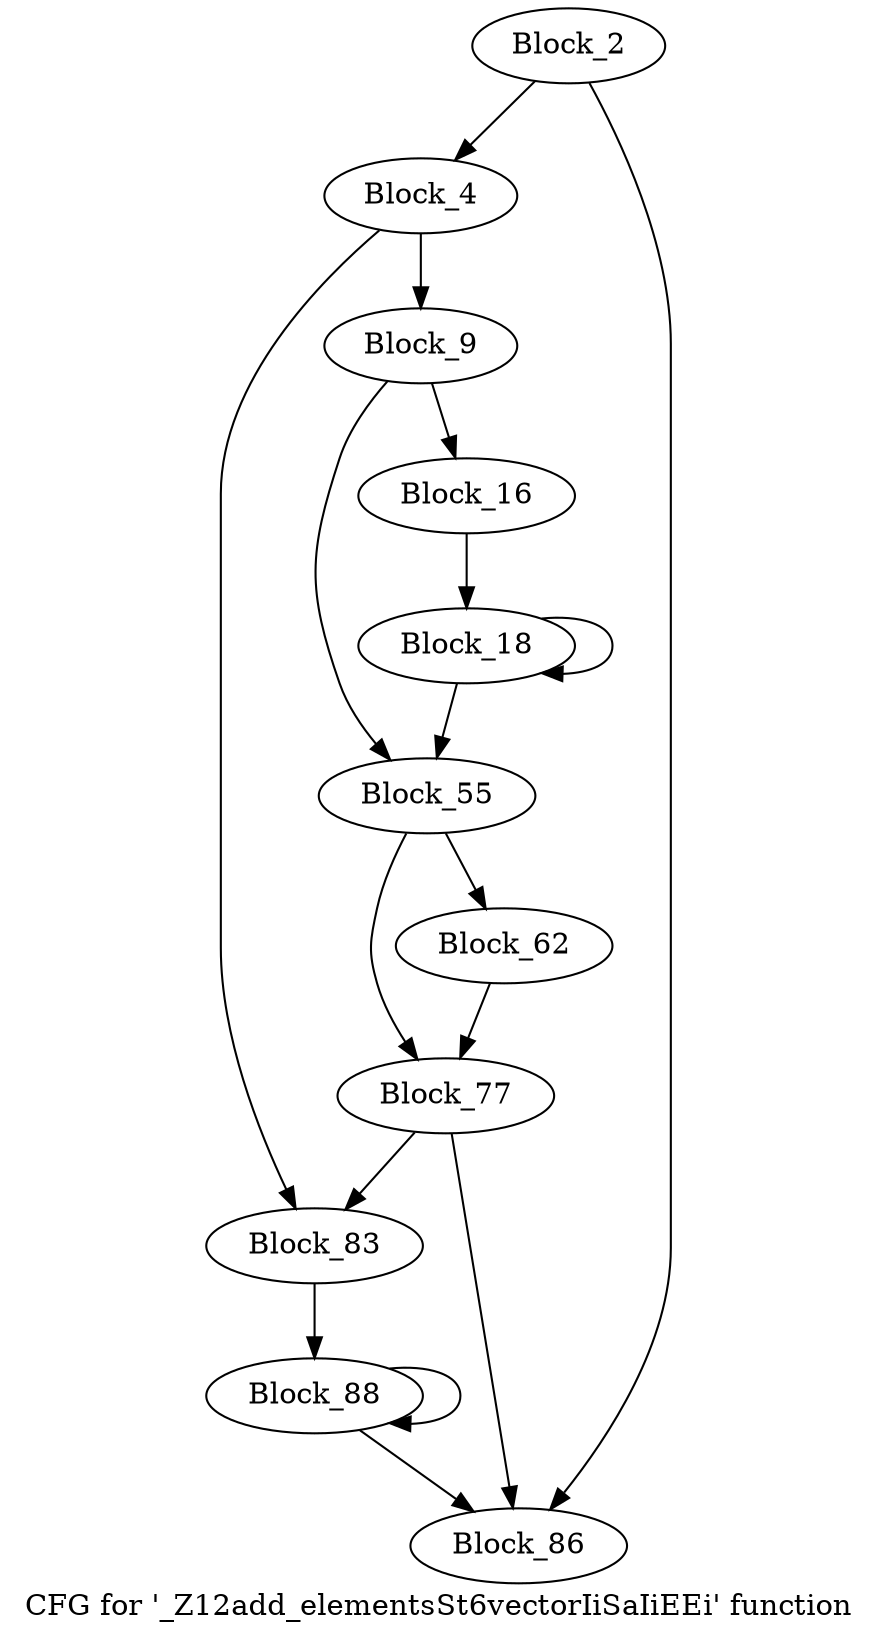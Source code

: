digraph "CFG for '_Z12add_elementsSt6vectorIiSaIiEEi' function" {
	label="CFG for '_Z12add_elementsSt6vectorIiSaIiEEi' function";

	block_2 [label="Block_2"];
	block_2:s0 -> block_4;
	block_2:s1 -> block_86;
	block_4 [label="Block_4"];
	block_4:s0 -> block_83;
	block_4:s1 -> block_9;
	block_9 [label="Block_9"];
	block_9:s0 -> block_55;
	block_9:s1 -> block_16;
	block_16 [label="Block_16"];
	block_16 -> block_18;
	block_18 [label="Block_18"];
	block_18:s0 -> block_55;
	block_18:s1 -> block_18;
	block_55 [label="Block_55"];
	block_55:s0 -> block_77;
	block_55:s1 -> block_62;
	block_62 [label="Block_62"];
	block_62 -> block_77;
	block_77 [label="Block_77"];
	block_77:s0 -> block_86;
	block_77:s1 -> block_83;
	block_83 [label="Block_83"];
	block_83 -> block_88;
	block_86 [label="Block_86"];
	block_88 [label="Block_88"];
	block_88:s0 -> block_86;
	block_88:s1 -> block_88;
}
